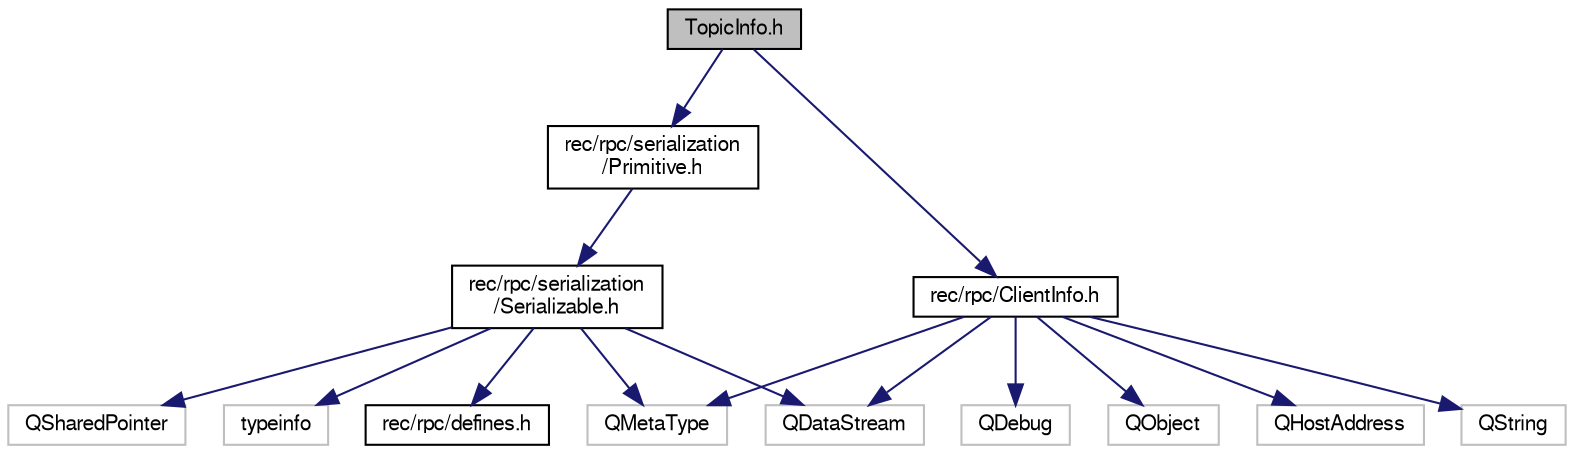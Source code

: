 digraph "TopicInfo.h"
{
  edge [fontname="FreeSans",fontsize="10",labelfontname="FreeSans",labelfontsize="10"];
  node [fontname="FreeSans",fontsize="10",shape=record];
  Node1 [label="TopicInfo.h",height=0.2,width=0.4,color="black", fillcolor="grey75", style="filled", fontcolor="black"];
  Node1 -> Node2 [color="midnightblue",fontsize="10",style="solid",fontname="FreeSans"];
  Node2 [label="rec/rpc/serialization\l/Primitive.h",height=0.2,width=0.4,color="black", fillcolor="white", style="filled",URL="$a00027.html"];
  Node2 -> Node3 [color="midnightblue",fontsize="10",style="solid",fontname="FreeSans"];
  Node3 [label="rec/rpc/serialization\l/Serializable.h",height=0.2,width=0.4,color="black", fillcolor="white", style="filled",URL="$a00029.html"];
  Node3 -> Node4 [color="midnightblue",fontsize="10",style="solid",fontname="FreeSans"];
  Node4 [label="QSharedPointer",height=0.2,width=0.4,color="grey75", fillcolor="white", style="filled"];
  Node3 -> Node5 [color="midnightblue",fontsize="10",style="solid",fontname="FreeSans"];
  Node5 [label="QDataStream",height=0.2,width=0.4,color="grey75", fillcolor="white", style="filled"];
  Node3 -> Node6 [color="midnightblue",fontsize="10",style="solid",fontname="FreeSans"];
  Node6 [label="QMetaType",height=0.2,width=0.4,color="grey75", fillcolor="white", style="filled"];
  Node3 -> Node7 [color="midnightblue",fontsize="10",style="solid",fontname="FreeSans"];
  Node7 [label="typeinfo",height=0.2,width=0.4,color="grey75", fillcolor="white", style="filled"];
  Node3 -> Node8 [color="midnightblue",fontsize="10",style="solid",fontname="FreeSans"];
  Node8 [label="rec/rpc/defines.h",height=0.2,width=0.4,color="black", fillcolor="white", style="filled",URL="$a00022.html"];
  Node1 -> Node9 [color="midnightblue",fontsize="10",style="solid",fontname="FreeSans"];
  Node9 [label="rec/rpc/ClientInfo.h",height=0.2,width=0.4,color="black", fillcolor="white", style="filled",URL="$a00019.html"];
  Node9 -> Node10 [color="midnightblue",fontsize="10",style="solid",fontname="FreeSans"];
  Node10 [label="QObject",height=0.2,width=0.4,color="grey75", fillcolor="white", style="filled"];
  Node9 -> Node11 [color="midnightblue",fontsize="10",style="solid",fontname="FreeSans"];
  Node11 [label="QHostAddress",height=0.2,width=0.4,color="grey75", fillcolor="white", style="filled"];
  Node9 -> Node12 [color="midnightblue",fontsize="10",style="solid",fontname="FreeSans"];
  Node12 [label="QString",height=0.2,width=0.4,color="grey75", fillcolor="white", style="filled"];
  Node9 -> Node5 [color="midnightblue",fontsize="10",style="solid",fontname="FreeSans"];
  Node9 -> Node6 [color="midnightblue",fontsize="10",style="solid",fontname="FreeSans"];
  Node9 -> Node13 [color="midnightblue",fontsize="10",style="solid",fontname="FreeSans"];
  Node13 [label="QDebug",height=0.2,width=0.4,color="grey75", fillcolor="white", style="filled"];
}
